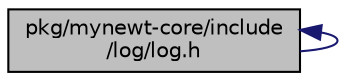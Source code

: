 digraph "pkg/mynewt-core/include/log/log.h"
{
 // LATEX_PDF_SIZE
  edge [fontname="Helvetica",fontsize="10",labelfontname="Helvetica",labelfontsize="10"];
  node [fontname="Helvetica",fontsize="10",shape=record];
  Node1 [label="pkg/mynewt-core/include\l/log/log.h",height=0.2,width=0.4,color="black", fillcolor="grey75", style="filled", fontcolor="black",tooltip="System logging header for mynewt-core."];
  Node1 -> Node1 [dir="back",color="midnightblue",fontsize="10",style="solid",fontname="Helvetica"];
}

